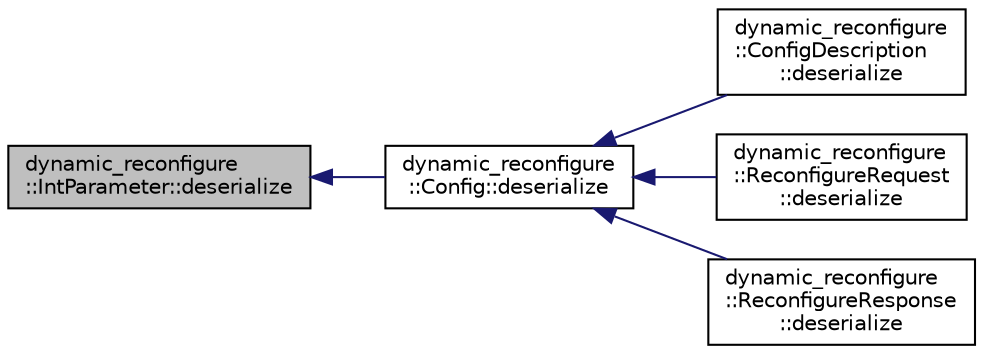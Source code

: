 digraph "dynamic_reconfigure::IntParameter::deserialize"
{
  edge [fontname="Helvetica",fontsize="10",labelfontname="Helvetica",labelfontsize="10"];
  node [fontname="Helvetica",fontsize="10",shape=record];
  rankdir="LR";
  Node1 [label="dynamic_reconfigure\l::IntParameter::deserialize",height=0.2,width=0.4,color="black", fillcolor="grey75", style="filled" fontcolor="black"];
  Node1 -> Node2 [dir="back",color="midnightblue",fontsize="10",style="solid",fontname="Helvetica"];
  Node2 [label="dynamic_reconfigure\l::Config::deserialize",height=0.2,width=0.4,color="black", fillcolor="white", style="filled",URL="$classdynamic__reconfigure_1_1_config.html#a0574c2a01db9a9cf0f6aac47b9ef434e"];
  Node2 -> Node3 [dir="back",color="midnightblue",fontsize="10",style="solid",fontname="Helvetica"];
  Node3 [label="dynamic_reconfigure\l::ConfigDescription\l::deserialize",height=0.2,width=0.4,color="black", fillcolor="white", style="filled",URL="$classdynamic__reconfigure_1_1_config_description.html#ac7fc5a5d4b31b9637fab11fd503fcaf9"];
  Node2 -> Node4 [dir="back",color="midnightblue",fontsize="10",style="solid",fontname="Helvetica"];
  Node4 [label="dynamic_reconfigure\l::ReconfigureRequest\l::deserialize",height=0.2,width=0.4,color="black", fillcolor="white", style="filled",URL="$classdynamic__reconfigure_1_1_reconfigure_request.html#a28408e3ec791e4238ed553a0d558602f"];
  Node2 -> Node5 [dir="back",color="midnightblue",fontsize="10",style="solid",fontname="Helvetica"];
  Node5 [label="dynamic_reconfigure\l::ReconfigureResponse\l::deserialize",height=0.2,width=0.4,color="black", fillcolor="white", style="filled",URL="$classdynamic__reconfigure_1_1_reconfigure_response.html#aaf07d2872d5e88a833154fafc20f09ad"];
}
